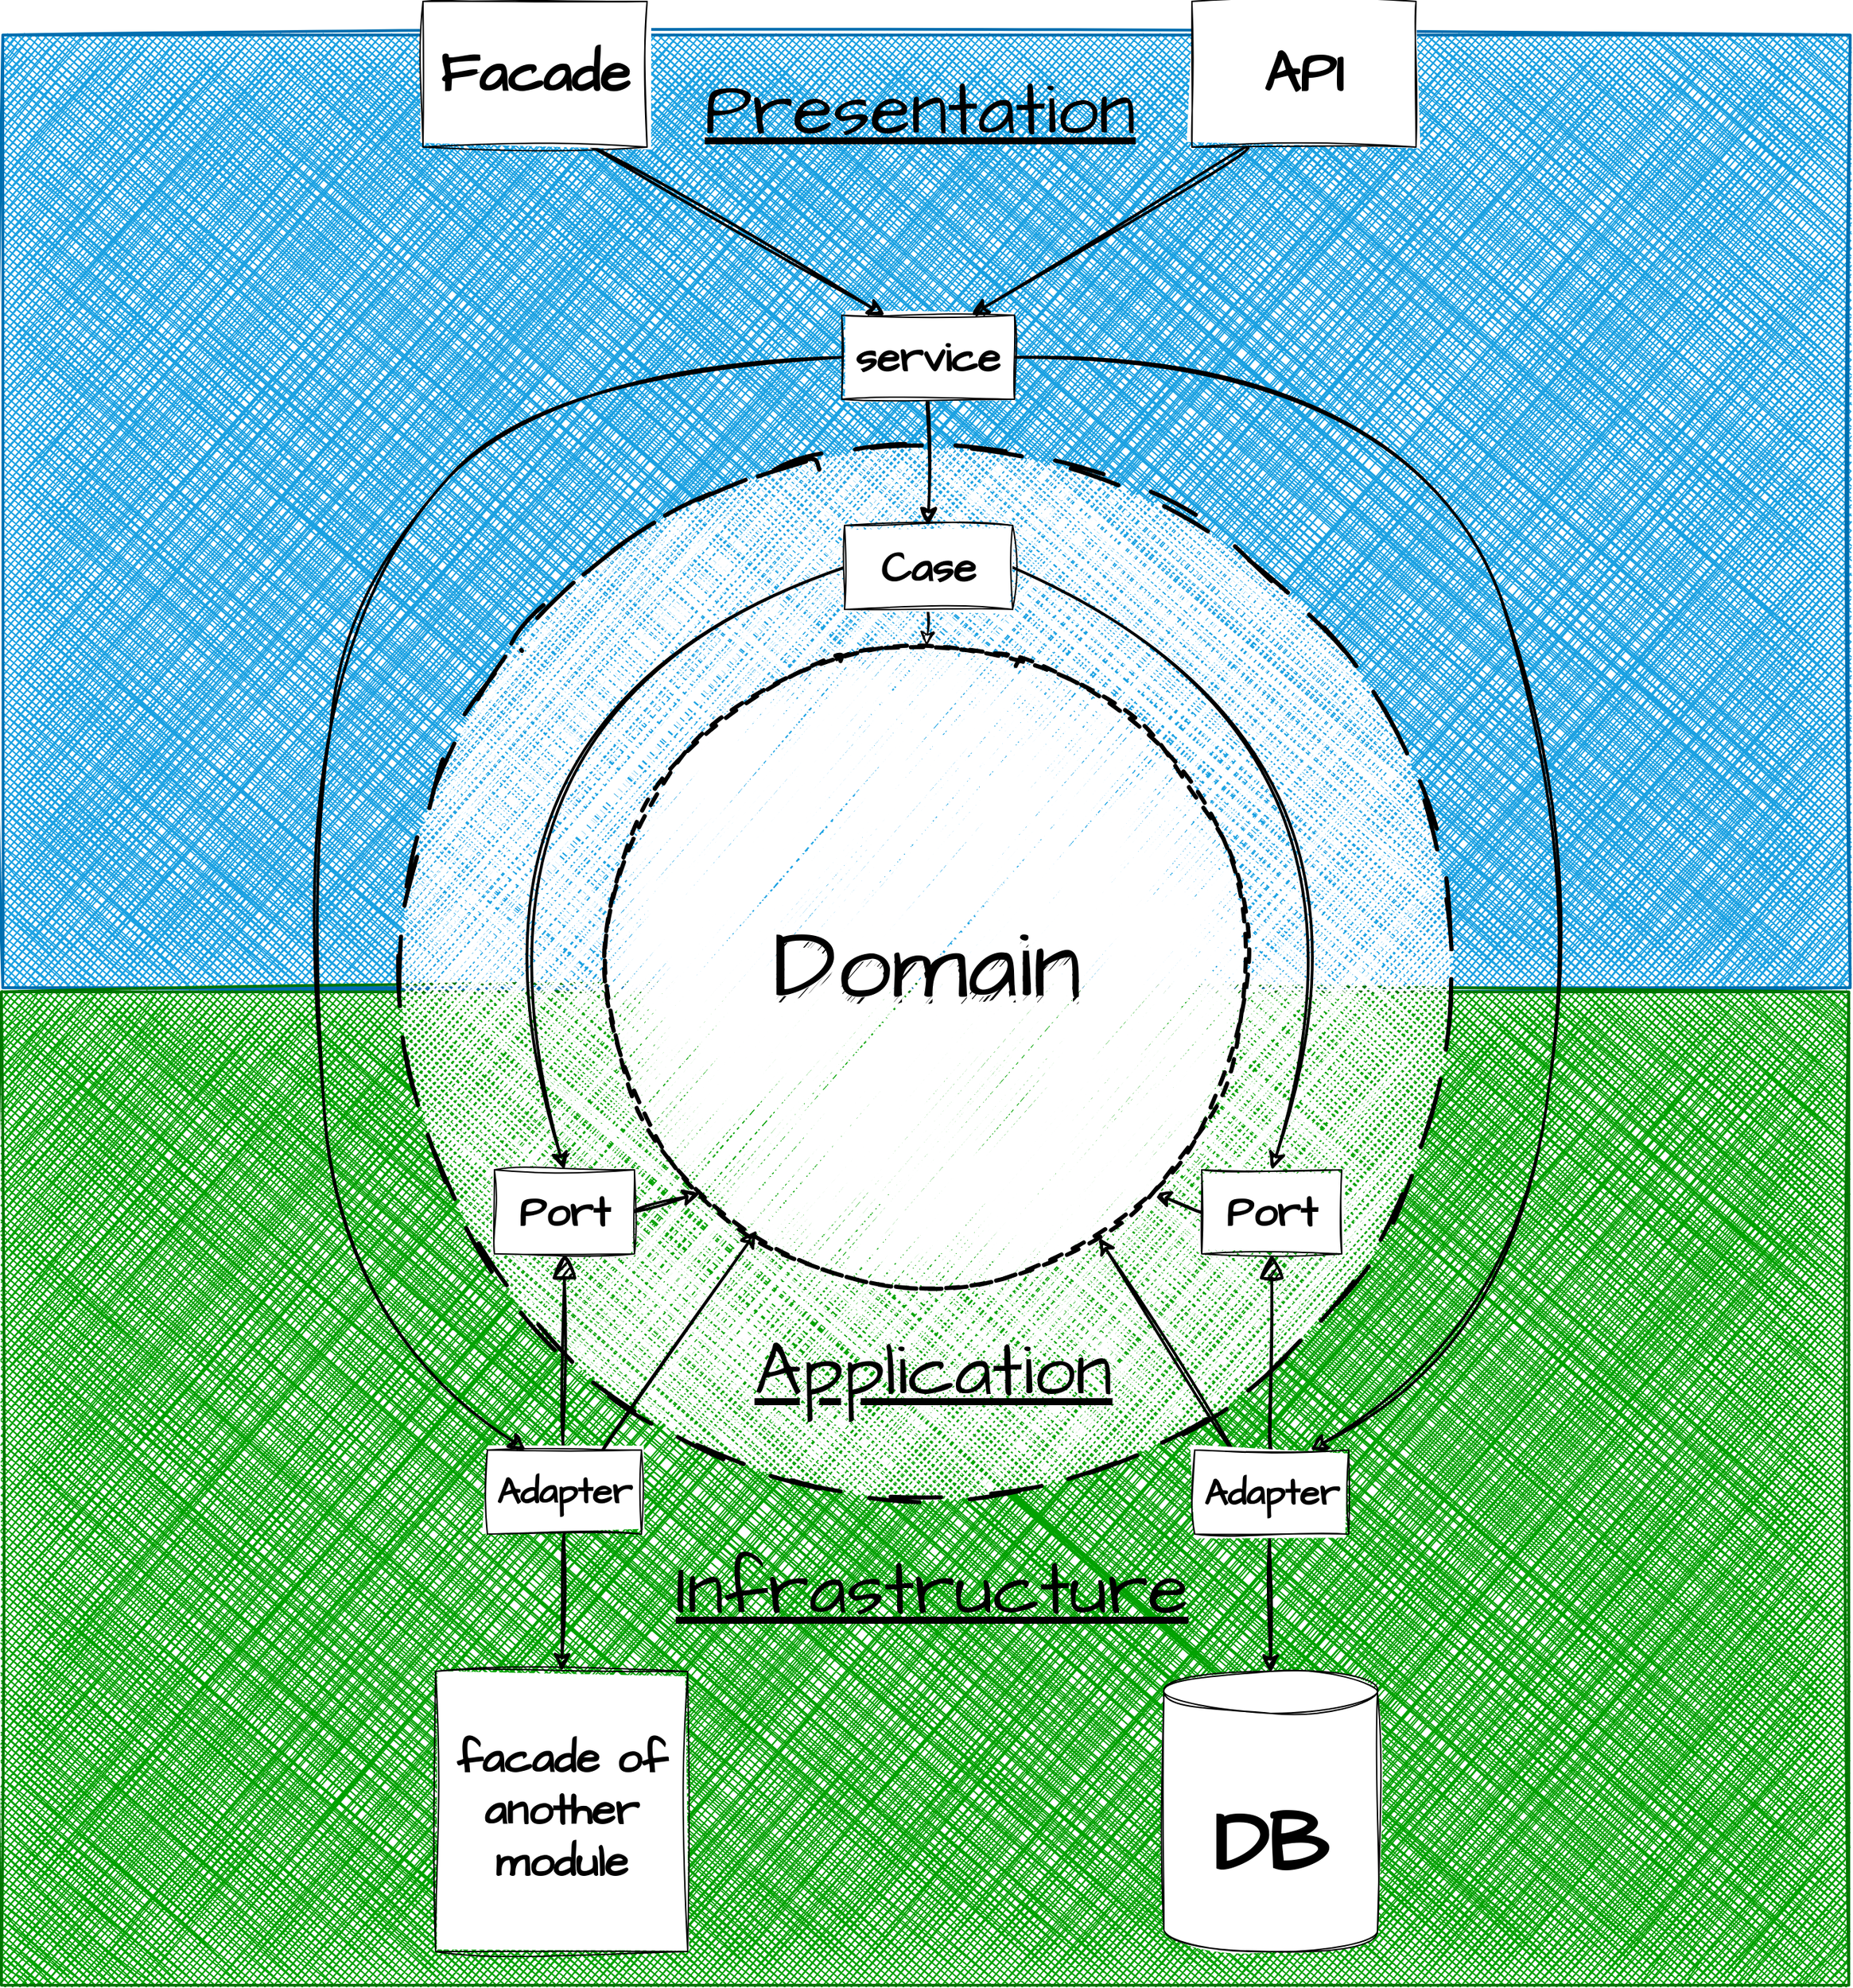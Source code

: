<mxfile version="24.7.16">
  <diagram name="Страница — 1" id="fYOchGaFpr-KhARTQKkh">
    <mxGraphModel dx="2671" dy="2297" grid="1" gridSize="10" guides="1" tooltips="1" connect="1" arrows="1" fold="1" page="1" pageScale="1" pageWidth="1" pageHeight="1" math="0" shadow="0">
      <root>
        <mxCell id="0" />
        <mxCell id="1" parent="0" />
        <mxCell id="ijSHbtkYoWgBYNtqoAWM-35" value="" style="rounded=0;whiteSpace=wrap;html=1;sketch=1;hachureGap=4;jiggle=2;curveFitting=1;fontFamily=Architects Daughter;fontSource=https%3A%2F%2Ffonts.googleapis.com%2Fcss%3Ffamily%3DArchitects%2BDaughter;fillColor=#1ba1e2;fontColor=#ffffff;strokeColor=#006EAF;fillStyle=cross-hatch;strokeWidth=2;" vertex="1" parent="1">
          <mxGeometry x="-469" y="-640" width="1319" height="680" as="geometry" />
        </mxCell>
        <mxCell id="ijSHbtkYoWgBYNtqoAWM-34" value="" style="rounded=0;whiteSpace=wrap;html=1;sketch=1;hachureGap=4;jiggle=2;curveFitting=1;fontFamily=Architects Daughter;fontSource=https%3A%2F%2Ffonts.googleapis.com%2Fcss%3Ffamily%3DArchitects%2BDaughter;fillColor=#02a202;strokeColor=#027402;fillStyle=cross-hatch;fontColor=#ffffff;strokeWidth=2;perimeterSpacing=0;" vertex="1" parent="1">
          <mxGeometry x="-470" y="43" width="1319" height="709" as="geometry" />
        </mxCell>
        <mxCell id="GpicunTV1zDzRyL_etDp-10" value="" style="ellipse;whiteSpace=wrap;html=1;aspect=fixed;sketch=1;hachureGap=4;jiggle=2;curveFitting=1;fontFamily=Architects Daughter;fontSource=https%3A%2F%2Ffonts.googleapis.com%2Fcss%3Ffamily%3DArchitects%2BDaughter;strokeWidth=3;dashed=1;dashPattern=12 12;fillStyle=cross-hatch;perimeterSpacing=0;strokeColor=default;" parent="1" vertex="1">
          <mxGeometry x="-185.5" y="-346.25" width="752.5" height="752.5" as="geometry" />
        </mxCell>
        <mxCell id="uetNqnscLVQrveRdRB0L-8" style="edgeStyle=none;curved=1;rounded=0;sketch=1;hachureGap=4;jiggle=2;curveFitting=1;orthogonalLoop=1;jettySize=auto;html=1;exitX=0;exitY=0.5;exitDx=0;exitDy=0;entryX=0.5;entryY=0;entryDx=0;entryDy=0;fontFamily=Architects Daughter;fontSource=https%3A%2F%2Ffonts.googleapis.com%2Fcss%3Ffamily%3DArchitects%2BDaughter;fontSize=12;startSize=8;endSize=8;strokeWidth=2;" parent="1" source="GpicunTV1zDzRyL_etDp-8" target="GpicunTV1zDzRyL_etDp-15" edge="1">
          <mxGeometry relative="1" as="geometry">
            <Array as="points">
              <mxPoint x="-163" y="-160" />
            </Array>
          </mxGeometry>
        </mxCell>
        <mxCell id="uetNqnscLVQrveRdRB0L-11" style="edgeStyle=none;curved=1;rounded=0;sketch=1;hachureGap=4;jiggle=2;curveFitting=1;orthogonalLoop=1;jettySize=auto;html=1;exitX=1;exitY=0.5;exitDx=0;exitDy=0;entryX=0.5;entryY=0;entryDx=0;entryDy=0;fontFamily=Architects Daughter;fontSource=https%3A%2F%2Ffonts.googleapis.com%2Fcss%3Ffamily%3DArchitects%2BDaughter;fontSize=12;startSize=8;endSize=8;strokeWidth=2;" parent="1" source="GpicunTV1zDzRyL_etDp-8" target="GpicunTV1zDzRyL_etDp-16" edge="1">
          <mxGeometry relative="1" as="geometry">
            <Array as="points">
              <mxPoint x="537" y="-140" />
            </Array>
          </mxGeometry>
        </mxCell>
        <mxCell id="ijSHbtkYoWgBYNtqoAWM-14" style="edgeStyle=none;curved=1;rounded=0;sketch=1;hachureGap=4;jiggle=2;curveFitting=1;orthogonalLoop=1;jettySize=auto;html=1;exitX=0.5;exitY=1;exitDx=0;exitDy=0;entryX=0.5;entryY=0;entryDx=0;entryDy=0;fontFamily=Architects Daughter;fontSource=https%3A%2F%2Ffonts.googleapis.com%2Fcss%3Ffamily%3DArchitects%2BDaughter;fontSize=12;startSize=8;endSize=8;" edge="1" parent="1" source="GpicunTV1zDzRyL_etDp-8" target="ijSHbtkYoWgBYNtqoAWM-7">
          <mxGeometry relative="1" as="geometry" />
        </mxCell>
        <mxCell id="GpicunTV1zDzRyL_etDp-8" value="Case" style="rounded=0;whiteSpace=wrap;html=1;sketch=1;hachureGap=4;jiggle=2;curveFitting=1;fontFamily=Architects Daughter;fontSource=https%3A%2F%2Ffonts.googleapis.com%2Fcss%3Ffamily%3DArchitects%2BDaughter;fontSize=30;fontStyle=1" parent="1" vertex="1">
          <mxGeometry x="132" y="-290" width="120" height="60" as="geometry" />
        </mxCell>
        <mxCell id="ijSHbtkYoWgBYNtqoAWM-15" style="edgeStyle=none;curved=1;rounded=0;sketch=1;hachureGap=4;jiggle=2;curveFitting=1;orthogonalLoop=1;jettySize=auto;html=1;exitX=1;exitY=0.5;exitDx=0;exitDy=0;entryX=0;entryY=1;entryDx=0;entryDy=0;fontFamily=Architects Daughter;fontSource=https%3A%2F%2Ffonts.googleapis.com%2Fcss%3Ffamily%3DArchitects%2BDaughter;fontSize=12;startSize=8;endSize=8;fontStyle=0;strokeWidth=2;" edge="1" parent="1" source="GpicunTV1zDzRyL_etDp-15" target="ijSHbtkYoWgBYNtqoAWM-7">
          <mxGeometry relative="1" as="geometry" />
        </mxCell>
        <mxCell id="GpicunTV1zDzRyL_etDp-15" value="Port" style="rounded=0;whiteSpace=wrap;html=1;sketch=1;hachureGap=4;jiggle=2;curveFitting=1;fontFamily=Architects Daughter;fontSource=https%3A%2F%2Ffonts.googleapis.com%2Fcss%3Ffamily%3DArchitects%2BDaughter;fontSize=30;fontStyle=1" parent="1" vertex="1">
          <mxGeometry x="-118" y="170" width="100" height="60" as="geometry" />
        </mxCell>
        <mxCell id="ijSHbtkYoWgBYNtqoAWM-16" style="edgeStyle=none;curved=1;rounded=0;sketch=1;hachureGap=4;jiggle=2;curveFitting=1;orthogonalLoop=1;jettySize=auto;html=1;exitX=0;exitY=0.5;exitDx=0;exitDy=0;entryX=1;entryY=1;entryDx=0;entryDy=0;fontFamily=Architects Daughter;fontSource=https%3A%2F%2Ffonts.googleapis.com%2Fcss%3Ffamily%3DArchitects%2BDaughter;fontSize=12;startSize=8;endSize=8;fontStyle=0;strokeWidth=2;" edge="1" parent="1" source="GpicunTV1zDzRyL_etDp-16" target="ijSHbtkYoWgBYNtqoAWM-7">
          <mxGeometry relative="1" as="geometry" />
        </mxCell>
        <mxCell id="GpicunTV1zDzRyL_etDp-16" value="&lt;span style=&quot;font-size: 30px;&quot;&gt;Port&lt;/span&gt;" style="rounded=0;whiteSpace=wrap;html=1;sketch=1;hachureGap=4;jiggle=2;curveFitting=1;fontFamily=Architects Daughter;fontSource=https%3A%2F%2Ffonts.googleapis.com%2Fcss%3Ffamily%3DArchitects%2BDaughter;fontSize=22;fontStyle=1" parent="1" vertex="1">
          <mxGeometry x="387" y="170" width="100" height="60" as="geometry" />
        </mxCell>
        <mxCell id="uetNqnscLVQrveRdRB0L-16" style="edgeStyle=none;curved=1;rounded=0;sketch=1;hachureGap=4;jiggle=2;curveFitting=1;orthogonalLoop=1;jettySize=auto;html=1;exitX=0.5;exitY=0;exitDx=0;exitDy=0;entryX=0.5;entryY=1;entryDx=0;entryDy=0;fontFamily=Architects Daughter;fontSource=https%3A%2F%2Ffonts.googleapis.com%2Fcss%3Ffamily%3DArchitects%2BDaughter;fontSize=12;startSize=10;endSize=13;strokeWidth=2;endArrow=block;endFill=1;" parent="1" source="GpicunTV1zDzRyL_etDp-26" target="GpicunTV1zDzRyL_etDp-15" edge="1">
          <mxGeometry relative="1" as="geometry" />
        </mxCell>
        <mxCell id="GpicunTV1zDzRyL_etDp-26" value="Adapter" style="rounded=0;whiteSpace=wrap;html=1;sketch=1;hachureGap=4;jiggle=2;curveFitting=1;fontFamily=Architects Daughter;fontSource=https%3A%2F%2Ffonts.googleapis.com%2Fcss%3Ffamily%3DArchitects%2BDaughter;fontSize=26;fontStyle=1" parent="1" vertex="1">
          <mxGeometry x="-123" y="370" width="110" height="60" as="geometry" />
        </mxCell>
        <mxCell id="GpicunTV1zDzRyL_etDp-31" style="edgeStyle=none;curved=1;rounded=0;sketch=1;hachureGap=4;jiggle=2;curveFitting=1;orthogonalLoop=1;jettySize=auto;html=1;exitX=0.5;exitY=0;exitDx=0;exitDy=0;entryX=0.5;entryY=1;entryDx=0;entryDy=0;fontFamily=Architects Daughter;fontSource=https%3A%2F%2Ffonts.googleapis.com%2Fcss%3Ffamily%3DArchitects%2BDaughter;fontSize=12;startSize=10;endSize=13;strokeWidth=2;endArrow=block;endFill=1;" parent="1" source="GpicunTV1zDzRyL_etDp-30" target="GpicunTV1zDzRyL_etDp-16" edge="1">
          <mxGeometry relative="1" as="geometry" />
        </mxCell>
        <mxCell id="uetNqnscLVQrveRdRB0L-32" style="edgeStyle=none;curved=1;rounded=0;sketch=1;hachureGap=4;jiggle=2;curveFitting=1;orthogonalLoop=1;jettySize=auto;html=1;exitX=0.5;exitY=1;exitDx=0;exitDy=0;entryX=0.499;entryY=0.005;entryDx=0;entryDy=0;fontFamily=Architects Daughter;fontSource=https%3A%2F%2Ffonts.googleapis.com%2Fcss%3Ffamily%3DArchitects%2BDaughter;fontSize=12;startSize=8;endSize=8;strokeWidth=2;entryPerimeter=0;" parent="1" source="GpicunTV1zDzRyL_etDp-30" target="n2jJXwar88tXIw-KePfp-14" edge="1">
          <mxGeometry relative="1" as="geometry">
            <mxPoint x="435.625" y="869" as="targetPoint" />
          </mxGeometry>
        </mxCell>
        <mxCell id="ijSHbtkYoWgBYNtqoAWM-18" style="edgeStyle=none;curved=1;rounded=0;sketch=1;hachureGap=4;jiggle=2;curveFitting=1;orthogonalLoop=1;jettySize=auto;html=1;exitX=0.25;exitY=0;exitDx=0;exitDy=0;fontFamily=Architects Daughter;fontSource=https%3A%2F%2Ffonts.googleapis.com%2Fcss%3Ffamily%3DArchitects%2BDaughter;fontSize=12;startSize=8;endSize=8;strokeWidth=2;" edge="1" parent="1" source="GpicunTV1zDzRyL_etDp-30" target="ijSHbtkYoWgBYNtqoAWM-7">
          <mxGeometry relative="1" as="geometry" />
        </mxCell>
        <mxCell id="GpicunTV1zDzRyL_etDp-30" value="&lt;font style=&quot;font-size: 26px;&quot;&gt;Adapter&lt;/font&gt;" style="rounded=0;whiteSpace=wrap;html=1;sketch=1;hachureGap=4;jiggle=2;curveFitting=1;fontFamily=Architects Daughter;fontSource=https%3A%2F%2Ffonts.googleapis.com%2Fcss%3Ffamily%3DArchitects%2BDaughter;fontSize=28;fontStyle=1" parent="1" vertex="1">
          <mxGeometry x="382" y="370" width="110" height="60" as="geometry" />
        </mxCell>
        <mxCell id="uetNqnscLVQrveRdRB0L-23" style="edgeStyle=none;curved=1;rounded=0;sketch=1;hachureGap=4;jiggle=2;curveFitting=1;orthogonalLoop=1;jettySize=auto;html=1;exitX=0;exitY=0.5;exitDx=0;exitDy=0;entryX=1;entryY=0.5;entryDx=0;entryDy=0;fontFamily=Architects Daughter;fontSource=https%3A%2F%2Ffonts.googleapis.com%2Fcss%3Ffamily%3DArchitects%2BDaughter;fontSize=12;startSize=8;endSize=8;dashed=1;strokeWidth=2;" parent="1" edge="1">
          <mxGeometry relative="1" as="geometry">
            <mxPoint x="410" y="90" as="targetPoint" />
          </mxGeometry>
        </mxCell>
        <mxCell id="GpicunTV1zDzRyL_etDp-47" style="edgeStyle=none;curved=1;rounded=0;sketch=1;hachureGap=4;jiggle=2;curveFitting=1;orthogonalLoop=1;jettySize=auto;html=1;exitX=0.5;exitY=1;exitDx=0;exitDy=0;entryX=0.5;entryY=0;entryDx=0;entryDy=0;fontFamily=Architects Daughter;fontSource=https%3A%2F%2Ffonts.googleapis.com%2Fcss%3Ffamily%3DArchitects%2BDaughter;fontSize=12;startSize=8;endSize=8;strokeWidth=2;" parent="1" source="GpicunTV1zDzRyL_etDp-45" target="GpicunTV1zDzRyL_etDp-8" edge="1">
          <mxGeometry relative="1" as="geometry" />
        </mxCell>
        <mxCell id="uetNqnscLVQrveRdRB0L-33" style="edgeStyle=none;curved=1;rounded=0;sketch=1;hachureGap=4;jiggle=2;curveFitting=1;orthogonalLoop=1;jettySize=auto;html=1;exitX=0;exitY=0.5;exitDx=0;exitDy=0;entryX=0.25;entryY=0;entryDx=0;entryDy=0;fontFamily=Architects Daughter;fontSource=https%3A%2F%2Ffonts.googleapis.com%2Fcss%3Ffamily%3DArchitects%2BDaughter;fontSize=12;startSize=8;endSize=8;strokeWidth=2;" parent="1" source="GpicunTV1zDzRyL_etDp-45" target="GpicunTV1zDzRyL_etDp-26" edge="1">
          <mxGeometry relative="1" as="geometry">
            <Array as="points">
              <mxPoint x="-80" y="-400" />
              <mxPoint x="-220" y="-250" />
              <mxPoint x="-250" y="-40" />
              <mxPoint x="-230" y="280" />
            </Array>
          </mxGeometry>
        </mxCell>
        <mxCell id="ijSHbtkYoWgBYNtqoAWM-29" style="edgeStyle=none;curved=1;rounded=0;sketch=1;hachureGap=4;jiggle=2;curveFitting=1;orthogonalLoop=1;jettySize=auto;html=1;exitX=1;exitY=0.5;exitDx=0;exitDy=0;entryX=0.75;entryY=0;entryDx=0;entryDy=0;fontFamily=Architects Daughter;fontSource=https%3A%2F%2Ffonts.googleapis.com%2Fcss%3Ffamily%3DArchitects%2BDaughter;fontSize=12;startSize=8;endSize=8;strokeWidth=2;" edge="1" parent="1" source="GpicunTV1zDzRyL_etDp-45" target="GpicunTV1zDzRyL_etDp-30">
          <mxGeometry relative="1" as="geometry">
            <Array as="points">
              <mxPoint x="540" y="-410" />
              <mxPoint x="660" y="-70" />
              <mxPoint x="610" y="290" />
            </Array>
          </mxGeometry>
        </mxCell>
        <mxCell id="GpicunTV1zDzRyL_etDp-45" value="service" style="rounded=0;whiteSpace=wrap;html=1;sketch=1;hachureGap=4;jiggle=2;curveFitting=1;fontFamily=Architects Daughter;fontSource=https%3A%2F%2Ffonts.googleapis.com%2Fcss%3Ffamily%3DArchitects%2BDaughter;fontSize=30;fontStyle=1" parent="1" vertex="1">
          <mxGeometry x="130" y="-440" width="123.37" height="60" as="geometry" />
        </mxCell>
        <mxCell id="GpicunTV1zDzRyL_etDp-77" value="&lt;span style=&quot;font-size: 53px;&quot;&gt;Application&lt;/span&gt;" style="text;html=1;align=center;verticalAlign=middle;whiteSpace=wrap;rounded=0;fontSize=53;fontFamily=Architects Daughter;fontSource=https%3A%2F%2Ffonts.googleapis.com%2Fcss%3Ffamily%3DArchitects%2BDaughter;fontStyle=4" parent="1" vertex="1">
          <mxGeometry x="82.5" y="299" width="225" height="30" as="geometry" />
        </mxCell>
        <mxCell id="GpicunTV1zDzRyL_etDp-83" value="&lt;div style=&quot;font-size: 53px;&quot;&gt;&lt;span style=&quot;background-color: initial; font-size: 53px;&quot;&gt;Infrastructure&lt;/span&gt;&lt;/div&gt;" style="text;html=1;align=center;verticalAlign=middle;whiteSpace=wrap;rounded=0;fontSize=53;fontFamily=Architects Daughter;fontSource=https%3A%2F%2Ffonts.googleapis.com%2Fcss%3Ffamily%3DArchitects%2BDaughter;strokeWidth=1;fontStyle=4" parent="1" vertex="1">
          <mxGeometry x="-36" y="455" width="461.25" height="30" as="geometry" />
        </mxCell>
        <mxCell id="GpicunTV1zDzRyL_etDp-88" style="edgeStyle=none;curved=1;rounded=0;sketch=1;hachureGap=4;jiggle=2;curveFitting=1;orthogonalLoop=1;jettySize=auto;html=1;exitX=0.5;exitY=1;exitDx=0;exitDy=0;fontFamily=Architects Daughter;fontSource=https%3A%2F%2Ffonts.googleapis.com%2Fcss%3Ffamily%3DArchitects%2BDaughter;fontSize=12;startSize=8;endSize=8;" parent="1" source="GpicunTV1zDzRyL_etDp-87" target="GpicunTV1zDzRyL_etDp-87" edge="1">
          <mxGeometry relative="1" as="geometry" />
        </mxCell>
        <mxCell id="uetNqnscLVQrveRdRB0L-31" style="edgeStyle=none;curved=1;rounded=0;sketch=1;hachureGap=4;jiggle=2;curveFitting=1;orthogonalLoop=1;jettySize=auto;html=1;exitX=0.5;exitY=1;exitDx=0;exitDy=0;fontFamily=Architects Daughter;fontSource=https%3A%2F%2Ffonts.googleapis.com%2Fcss%3Ffamily%3DArchitects%2BDaughter;fontSize=12;startSize=8;endSize=8;strokeWidth=2;entryX=0.5;entryY=0;entryDx=0;entryDy=0;" parent="1" source="GpicunTV1zDzRyL_etDp-26" target="ijSHbtkYoWgBYNtqoAWM-41" edge="1">
          <mxGeometry relative="1" as="geometry">
            <mxPoint x="-62" y="500" as="targetPoint" />
          </mxGeometry>
        </mxCell>
        <mxCell id="n2jJXwar88tXIw-KePfp-14" value="&lt;font style=&quot;font-size: 60px;&quot;&gt;DB&lt;/font&gt;" style="shape=cylinder3;whiteSpace=wrap;html=1;boundedLbl=1;backgroundOutline=1;size=15;sketch=1;hachureGap=4;jiggle=2;curveFitting=1;fontFamily=Architects Daughter;fontSource=https%3A%2F%2Ffonts.googleapis.com%2Fcss%3Ffamily%3DArchitects%2BDaughter;fontSize=95;fontStyle=1" parent="1" vertex="1">
          <mxGeometry x="360" y="528" width="152.48" height="200" as="geometry" />
        </mxCell>
        <mxCell id="GpicunTV1zDzRyL_etDp-6" value="&lt;span style=&quot;font-size: 70px;&quot;&gt;Domain&lt;/span&gt;" style="ellipse;whiteSpace=wrap;html=1;aspect=fixed;sketch=1;hachureGap=4;jiggle=2;curveFitting=1;fontFamily=Architects Daughter;fontSource=https%3A%2F%2Ffonts.googleapis.com%2Fcss%3Ffamily%3DArchitects%2BDaughter;strokeWidth=3;fillStyle=zigzag;strokeColor=none;dashed=1;fontStyle=0" parent="1" vertex="1">
          <mxGeometry x="-38" y="-198.75" width="457.5" height="457.5" as="geometry" />
        </mxCell>
        <mxCell id="uetNqnscLVQrveRdRB0L-27" style="edgeStyle=none;curved=1;rounded=0;sketch=1;hachureGap=4;jiggle=2;curveFitting=1;orthogonalLoop=1;jettySize=auto;html=1;exitX=0.5;exitY=0;exitDx=0;exitDy=0;fontFamily=Architects Daughter;fontSource=https%3A%2F%2Ffonts.googleapis.com%2Fcss%3Ffamily%3DArchitects%2BDaughter;fontSize=12;startSize=8;endSize=8;" parent="1" edge="1">
          <mxGeometry relative="1" as="geometry">
            <mxPoint x="511.607" y="-251.607" as="sourcePoint" />
            <mxPoint x="511.607" y="-251.607" as="targetPoint" />
          </mxGeometry>
        </mxCell>
        <mxCell id="ijSHbtkYoWgBYNtqoAWM-7" value="&lt;span style=&quot;font-size: 70px;&quot;&gt;Domain&lt;/span&gt;" style="ellipse;whiteSpace=wrap;html=1;aspect=fixed;sketch=1;hachureGap=4;jiggle=2;curveFitting=1;fontFamily=Architects Daughter;fontSource=https%3A%2F%2Ffonts.googleapis.com%2Fcss%3Ffamily%3DArchitects%2BDaughter;strokeWidth=3;fillStyle=zigzag;strokeColor=default;dashed=1;fontStyle=0" vertex="1" parent="1">
          <mxGeometry x="-38" y="-204" width="457.5" height="457.5" as="geometry" />
        </mxCell>
        <mxCell id="ijSHbtkYoWgBYNtqoAWM-17" style="edgeStyle=none;curved=1;rounded=0;sketch=1;hachureGap=4;jiggle=2;curveFitting=1;orthogonalLoop=1;jettySize=auto;html=1;exitX=0.75;exitY=0;exitDx=0;exitDy=0;entryX=0.235;entryY=0.912;entryDx=0;entryDy=0;entryPerimeter=0;fontFamily=Architects Daughter;fontSource=https%3A%2F%2Ffonts.googleapis.com%2Fcss%3Ffamily%3DArchitects%2BDaughter;fontSize=12;startSize=8;endSize=8;strokeWidth=2;" edge="1" parent="1" source="GpicunTV1zDzRyL_etDp-26" target="ijSHbtkYoWgBYNtqoAWM-7">
          <mxGeometry relative="1" as="geometry" />
        </mxCell>
        <mxCell id="GpicunTV1zDzRyL_etDp-87" value="&lt;div style=&quot;font-size: 53px;&quot;&gt;&lt;span style=&quot;background-color: initial; font-size: 53px;&quot;&gt;Presentation&lt;/span&gt;&lt;/div&gt;" style="text;html=1;align=center;verticalAlign=middle;whiteSpace=wrap;rounded=0;fontSize=53;fontFamily=Architects Daughter;fontSource=https%3A%2F%2Ffonts.googleapis.com%2Fcss%3Ffamily%3DArchitects%2BDaughter;fontStyle=4" parent="1" vertex="1">
          <mxGeometry x="-19" y="-601" width="410" height="30" as="geometry" />
        </mxCell>
        <mxCell id="ijSHbtkYoWgBYNtqoAWM-39" style="edgeStyle=none;curved=1;rounded=0;sketch=1;hachureGap=4;jiggle=2;curveFitting=1;orthogonalLoop=1;jettySize=auto;html=1;exitX=0.75;exitY=1;exitDx=0;exitDy=0;entryX=0.25;entryY=0;entryDx=0;entryDy=0;fontFamily=Architects Daughter;fontSource=https%3A%2F%2Ffonts.googleapis.com%2Fcss%3Ffamily%3DArchitects%2BDaughter;fontSize=12;startSize=8;endSize=8;strokeWidth=2;" edge="1" parent="1" source="ijSHbtkYoWgBYNtqoAWM-19" target="GpicunTV1zDzRyL_etDp-45">
          <mxGeometry relative="1" as="geometry" />
        </mxCell>
        <mxCell id="ijSHbtkYoWgBYNtqoAWM-19" value="&lt;font style=&quot;font-size: 40px;&quot;&gt;Facade&lt;/font&gt;" style="rounded=0;whiteSpace=wrap;html=1;sketch=1;hachureGap=4;jiggle=2;curveFitting=1;fontFamily=Architects Daughter;fontSource=https%3A%2F%2Ffonts.googleapis.com%2Fcss%3Ffamily%3DArchitects%2BDaughter;fontStyle=1;fontSize=40;" vertex="1" parent="1">
          <mxGeometry x="-169" y="-664" width="160" height="104" as="geometry" />
        </mxCell>
        <mxCell id="ijSHbtkYoWgBYNtqoAWM-26" style="edgeStyle=none;curved=1;rounded=0;sketch=1;hachureGap=4;jiggle=2;curveFitting=1;orthogonalLoop=1;jettySize=auto;html=1;exitX=0.25;exitY=1;exitDx=0;exitDy=0;entryX=0.75;entryY=0;entryDx=0;entryDy=0;fontFamily=Architects Daughter;fontSource=https%3A%2F%2Ffonts.googleapis.com%2Fcss%3Ffamily%3DArchitects%2BDaughter;fontSize=12;startSize=8;endSize=8;strokeWidth=2;" edge="1" parent="1" source="ijSHbtkYoWgBYNtqoAWM-20" target="GpicunTV1zDzRyL_etDp-45">
          <mxGeometry relative="1" as="geometry" />
        </mxCell>
        <mxCell id="ijSHbtkYoWgBYNtqoAWM-20" value="&lt;font style=&quot;font-size: 40px;&quot;&gt;API&lt;/font&gt;" style="rounded=0;whiteSpace=wrap;html=1;sketch=1;hachureGap=4;jiggle=2;curveFitting=1;fontFamily=Architects Daughter;fontSource=https%3A%2F%2Ffonts.googleapis.com%2Fcss%3Ffamily%3DArchitects%2BDaughter;fontStyle=1;fontSize=40;" vertex="1" parent="1">
          <mxGeometry x="380" y="-664" width="160" height="104" as="geometry" />
        </mxCell>
        <mxCell id="ijSHbtkYoWgBYNtqoAWM-41" value="&lt;font style=&quot;font-size: 31px;&quot;&gt;facade of another module&lt;/font&gt;" style="rounded=0;whiteSpace=wrap;html=1;sketch=1;hachureGap=4;jiggle=2;curveFitting=1;fontFamily=Architects Daughter;fontSource=https%3A%2F%2Ffonts.googleapis.com%2Fcss%3Ffamily%3DArchitects%2BDaughter;fontStyle=1" vertex="1" parent="1">
          <mxGeometry x="-160" y="528" width="180" height="200" as="geometry" />
        </mxCell>
      </root>
    </mxGraphModel>
  </diagram>
</mxfile>
